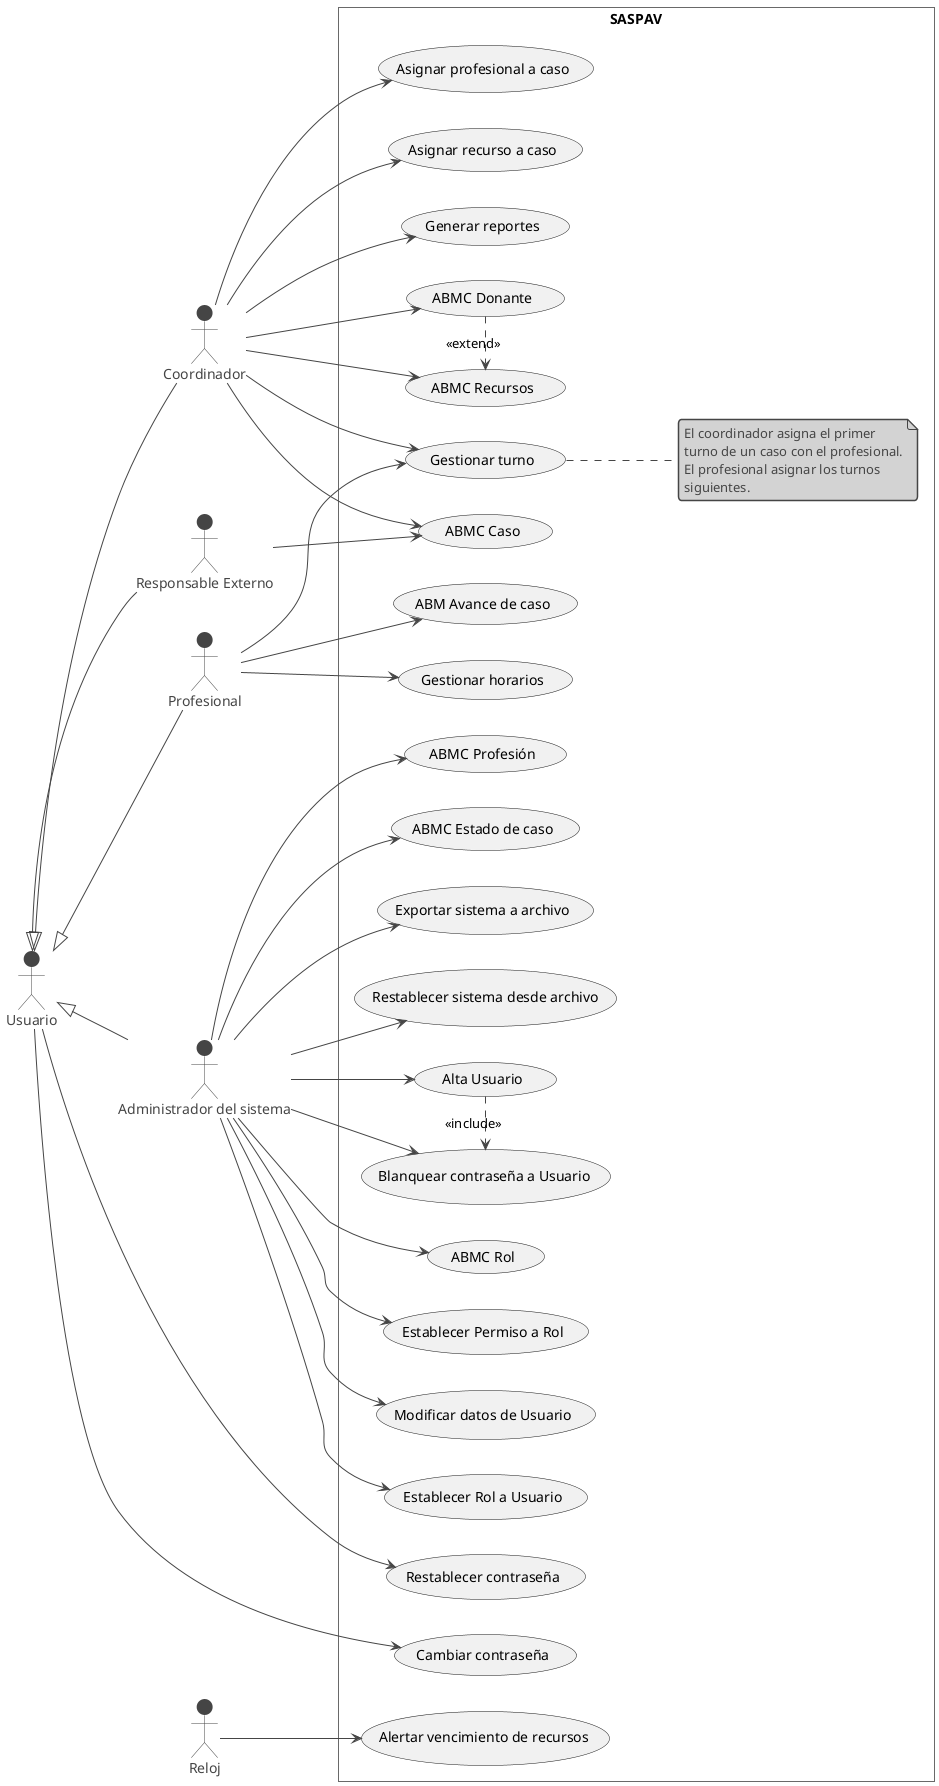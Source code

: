 @startuml CasosUso

!theme vibrant
skinparam monochrome true

skinparam style strictuml
left to right direction

' -----------------
' | Actores       |
' -----------------

actor "Usuario" as usuario

actor Coordinador as coord
actor Profesional as pro
actor "Responsable Externo" as eti
actor "Administrador del sistema" as admin
actor "Reloj" as reloj
' coord --|> usuario
' pro --|> usuario
' eti --|> usuario
' admin --|> usuario
usuario <|-- coord
usuario <|-- pro
usuario <|-- eti
usuario <|-- admin

' -----------------
' | Casos de uso  |
' -----------------
rectangle SASPAV {
(Gestionar turno) as abmturno
(ABMC Caso) as abmccaso
(Alta Usuario) as altausuario
(ABMC Donante) as abmcdonante
(Blanquear contraseña a Usuario) as blanquearcontraseña
(Restablecer contraseña) as restablecercontraseña
(Cambiar contraseña) as cambiarcontraseña
(ABMC Recursos) as abmcrecursos

pro --> abmturno
coord --> abmturno
coord --> abmcdonante
pro --> (ABM Avance de caso)
pro --> (Gestionar horarios)
coord --> abmccaso
eti --> abmccaso
coord --> (Asignar profesional a caso)
coord --> (Asignar recurso a caso)
coord --> abmcrecursos
coord --> (Generar reportes)

admin --> (ABMC Rol)
admin --> (Establecer Permiso a Rol)
admin --> altausuario
admin --> blanquearcontraseña
admin --> (Modificar datos de Usuario)
admin --> (Establecer Rol a Usuario)
admin --> (ABMC Profesión)
admin --> (ABMC Estado de caso)
admin --> (Exportar sistema a archivo)
admin --> (Restablecer sistema desde archivo)

usuario --> restablecercontraseña
usuario --> cambiarcontraseña

reloj --> (Alertar vencimiento de recursos)

altausuario .> blanquearcontraseña: "<<include>>"
abmcdonante .> abmcrecursos: "<<extend>>"

' remove blanquearcontraseña
' remove restablecercontraseña
' remove cambiarcontraseña

' -----------------
' | Notas         |
' -----------------

note as notaturno
El coordinador asigna el primer
turno de un caso con el profesional.
El profesional asignar los turnos
siguientes.
end note
abmturno .. notaturno

}

@enduml